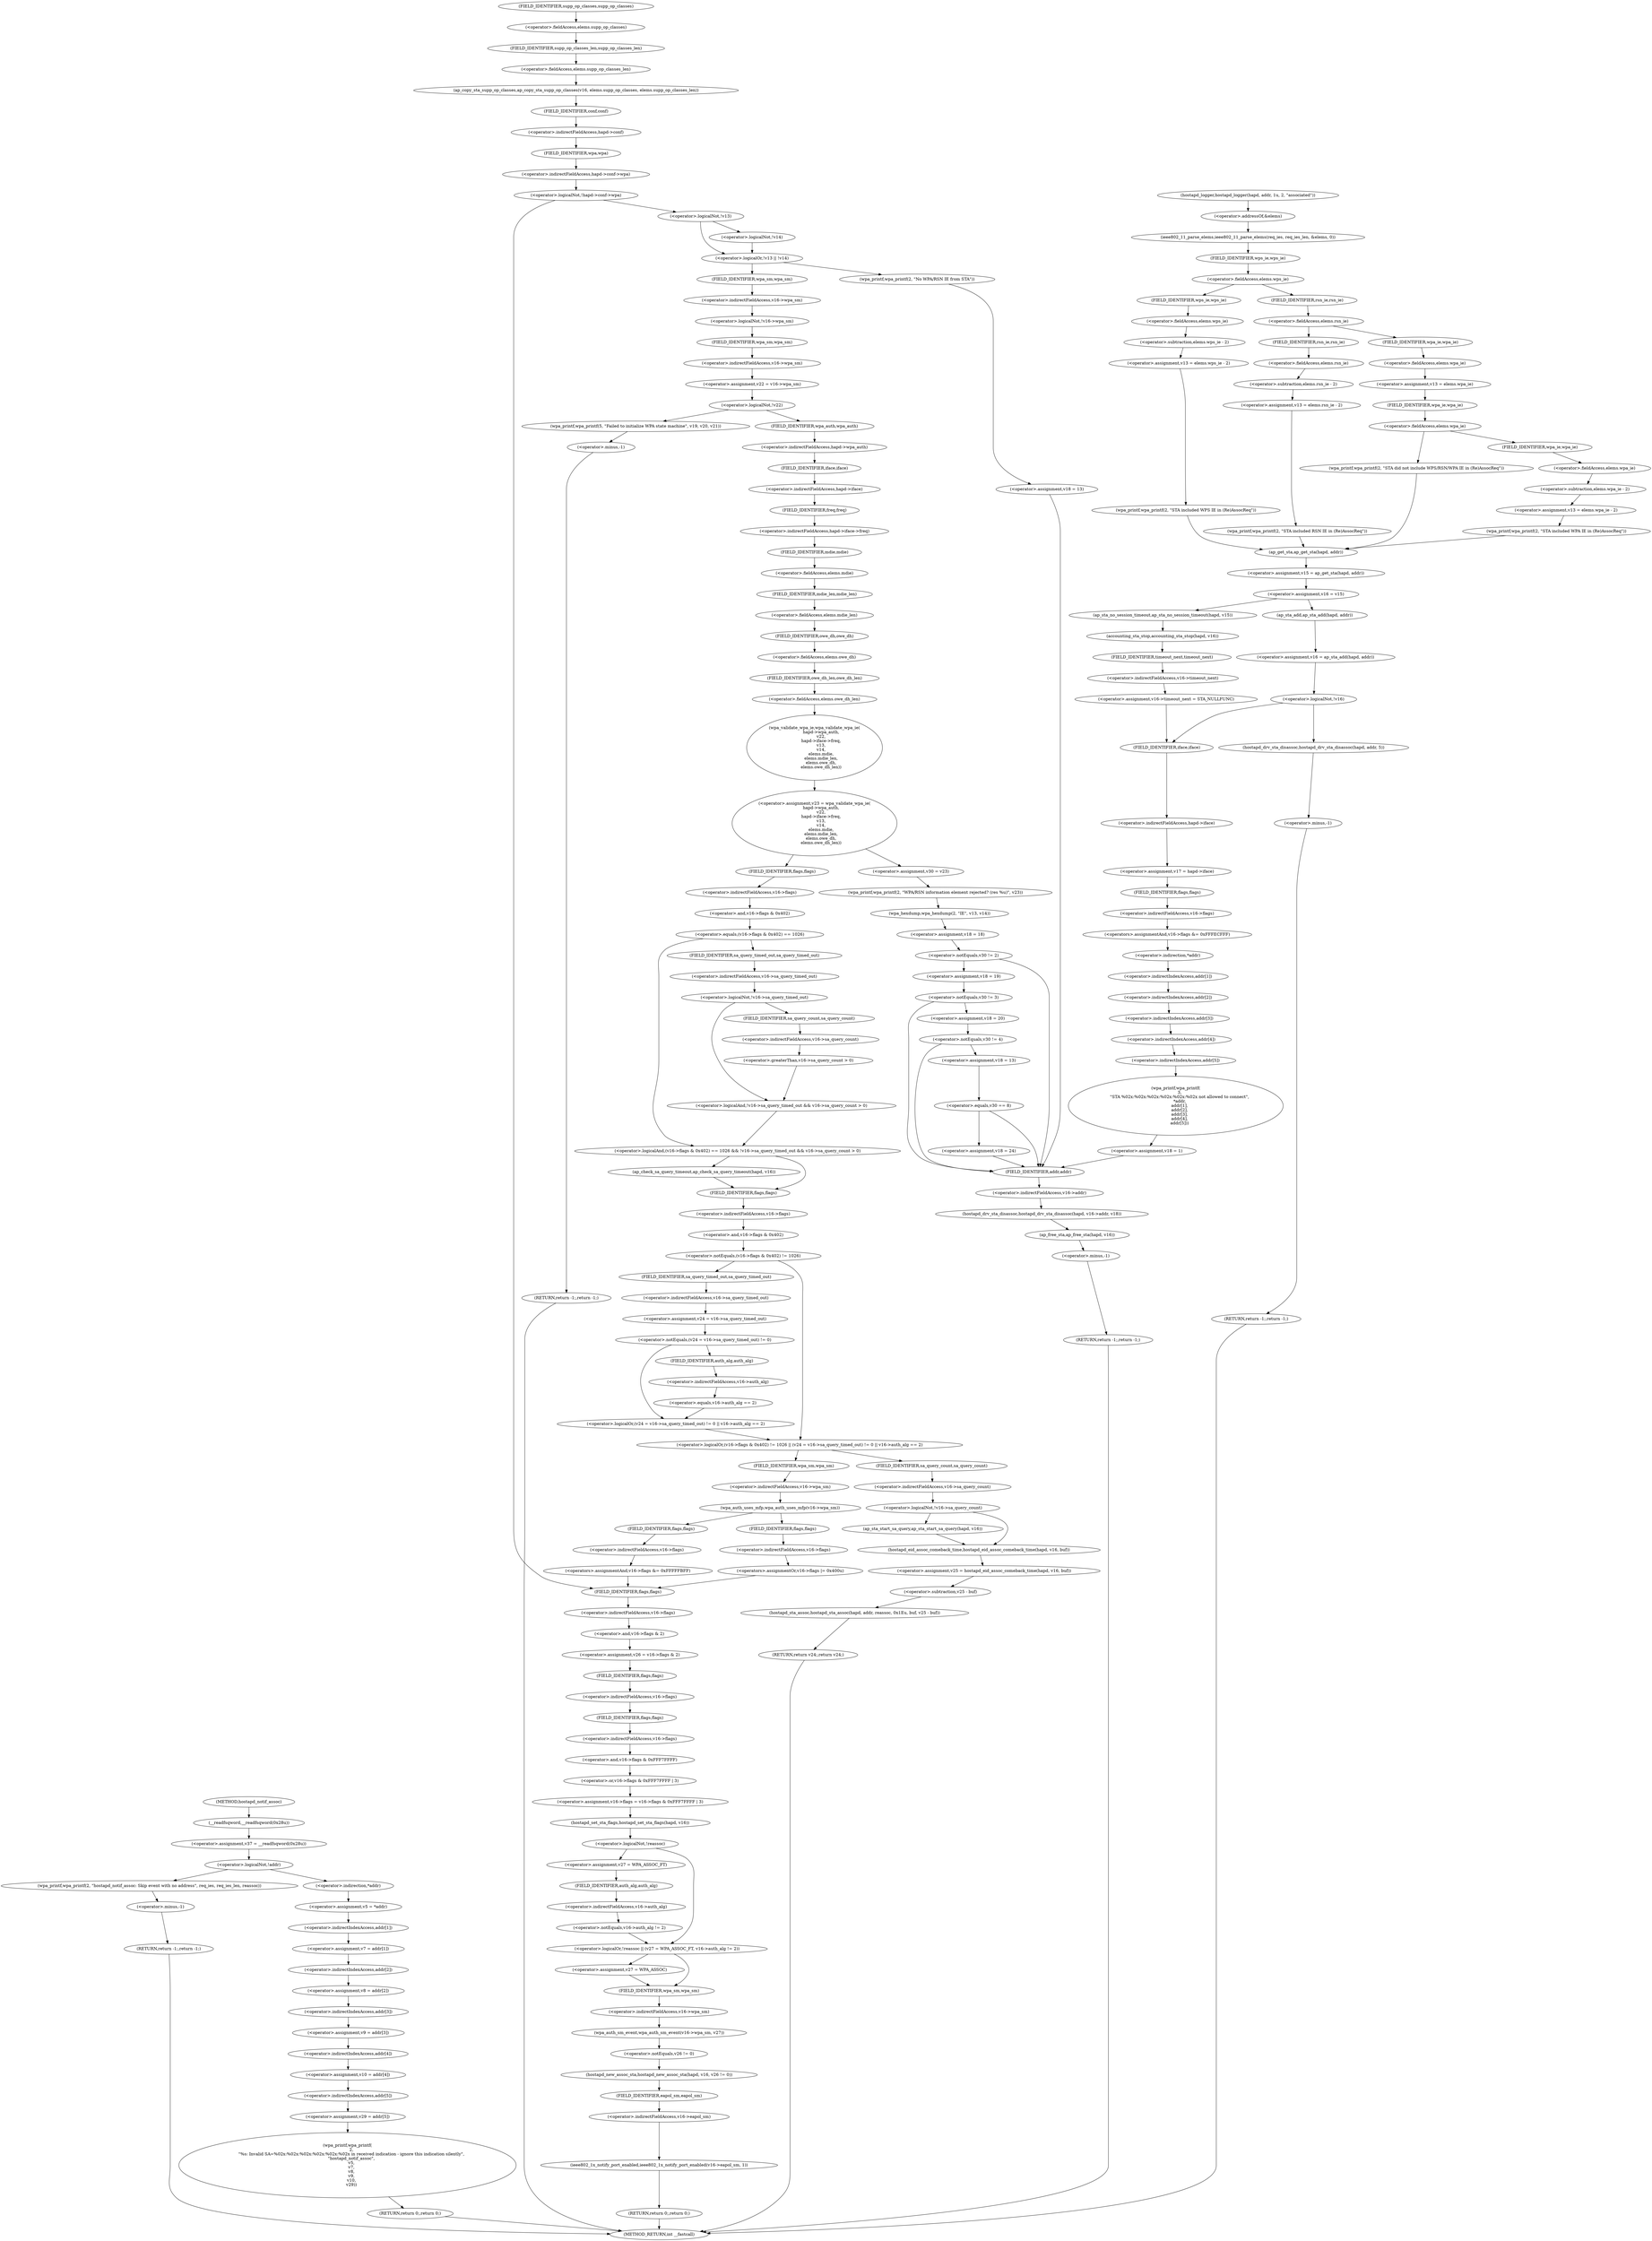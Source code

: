 digraph hostapd_notif_assoc {  
"1000164" [label = "(<operator>.assignment,v37 = __readfsqword(0x28u))" ]
"1000166" [label = "(__readfsqword,__readfsqword(0x28u))" ]
"1000169" [label = "(<operator>.logicalNot,!addr)" ]
"1000172" [label = "(wpa_printf,wpa_printf(2, \"hostapd_notif_assoc: Skip event with no address\", req_ies, req_ies_len, reassoc))" ]
"1000178" [label = "(RETURN,return -1;,return -1;)" ]
"1000179" [label = "(<operator>.minus,-1)" ]
"1000181" [label = "(<operator>.assignment,v5 = *addr)" ]
"1000183" [label = "(<operator>.indirection,*addr)" ]
"1000185" [label = "(<operator>.assignment,v7 = addr[1])" ]
"1000187" [label = "(<operator>.indirectIndexAccess,addr[1])" ]
"1000190" [label = "(<operator>.assignment,v8 = addr[2])" ]
"1000192" [label = "(<operator>.indirectIndexAccess,addr[2])" ]
"1000195" [label = "(<operator>.assignment,v9 = addr[3])" ]
"1000197" [label = "(<operator>.indirectIndexAccess,addr[3])" ]
"1000200" [label = "(<operator>.assignment,v10 = addr[4])" ]
"1000202" [label = "(<operator>.indirectIndexAccess,addr[4])" ]
"1000205" [label = "(<operator>.assignment,v29 = addr[5])" ]
"1000207" [label = "(<operator>.indirectIndexAccess,addr[5])" ]
"1000211" [label = "(wpa_printf,wpa_printf(\n      2,\n      \"%s: Invalid SA=%02x:%02x:%02x:%02x:%02x:%02x in received indication - ignore this indication silently\",\n      \"hostapd_notif_assoc\",\n      v5,\n      v7,\n      v8,\n      v9,\n      v10,\n      v29))" ]
"1000221" [label = "(RETURN,return 0;,return 0;)" ]
"1000223" [label = "(hostapd_logger,hostapd_logger(hapd, addr, 1u, 2, \"associated\"))" ]
"1000229" [label = "(ieee802_11_parse_elems,ieee802_11_parse_elems(req_ies, req_ies_len, &elems, 0))" ]
"1000232" [label = "(<operator>.addressOf,&elems)" ]
"1000236" [label = "(<operator>.fieldAccess,elems.wps_ie)" ]
"1000238" [label = "(FIELD_IDENTIFIER,wps_ie,wps_ie)" ]
"1000240" [label = "(<operator>.assignment,v13 = elems.wps_ie - 2)" ]
"1000242" [label = "(<operator>.subtraction,elems.wps_ie - 2)" ]
"1000243" [label = "(<operator>.fieldAccess,elems.wps_ie)" ]
"1000245" [label = "(FIELD_IDENTIFIER,wps_ie,wps_ie)" ]
"1000248" [label = "(wpa_printf,wpa_printf(2, \"STA included WPS IE in (Re)AssocReq\"))" ]
"1000253" [label = "(<operator>.fieldAccess,elems.rsn_ie)" ]
"1000255" [label = "(FIELD_IDENTIFIER,rsn_ie,rsn_ie)" ]
"1000257" [label = "(<operator>.assignment,v13 = elems.rsn_ie - 2)" ]
"1000259" [label = "(<operator>.subtraction,elems.rsn_ie - 2)" ]
"1000260" [label = "(<operator>.fieldAccess,elems.rsn_ie)" ]
"1000262" [label = "(FIELD_IDENTIFIER,rsn_ie,rsn_ie)" ]
"1000265" [label = "(wpa_printf,wpa_printf(2, \"STA included RSN IE in (Re)AssocReq\"))" ]
"1000270" [label = "(<operator>.assignment,v13 = elems.wpa_ie)" ]
"1000272" [label = "(<operator>.fieldAccess,elems.wpa_ie)" ]
"1000274" [label = "(FIELD_IDENTIFIER,wpa_ie,wpa_ie)" ]
"1000276" [label = "(<operator>.fieldAccess,elems.wpa_ie)" ]
"1000278" [label = "(FIELD_IDENTIFIER,wpa_ie,wpa_ie)" ]
"1000280" [label = "(<operator>.assignment,v13 = elems.wpa_ie - 2)" ]
"1000282" [label = "(<operator>.subtraction,elems.wpa_ie - 2)" ]
"1000283" [label = "(<operator>.fieldAccess,elems.wpa_ie)" ]
"1000285" [label = "(FIELD_IDENTIFIER,wpa_ie,wpa_ie)" ]
"1000288" [label = "(wpa_printf,wpa_printf(2, \"STA included WPA IE in (Re)AssocReq\"))" ]
"1000294" [label = "(wpa_printf,wpa_printf(2, \"STA did not include WPS/RSN/WPA IE in (Re)AssocReq\"))" ]
"1000297" [label = "(<operator>.assignment,v15 = ap_get_sta(hapd, addr))" ]
"1000299" [label = "(ap_get_sta,ap_get_sta(hapd, addr))" ]
"1000302" [label = "(<operator>.assignment,v16 = v15)" ]
"1000308" [label = "(ap_sta_no_session_timeout,ap_sta_no_session_timeout(hapd, v15))" ]
"1000311" [label = "(accounting_sta_stop,accounting_sta_stop(hapd, v16))" ]
"1000314" [label = "(<operator>.assignment,v16->timeout_next = STA_NULLFUNC)" ]
"1000315" [label = "(<operator>.indirectFieldAccess,v16->timeout_next)" ]
"1000317" [label = "(FIELD_IDENTIFIER,timeout_next,timeout_next)" ]
"1000321" [label = "(<operator>.assignment,v16 = ap_sta_add(hapd, addr))" ]
"1000323" [label = "(ap_sta_add,ap_sta_add(hapd, addr))" ]
"1000327" [label = "(<operator>.logicalNot,!v16)" ]
"1000330" [label = "(hostapd_drv_sta_disassoc,hostapd_drv_sta_disassoc(hapd, addr, 5))" ]
"1000334" [label = "(RETURN,return -1;,return -1;)" ]
"1000335" [label = "(<operator>.minus,-1)" ]
"1000337" [label = "(<operator>.assignment,v17 = hapd->iface)" ]
"1000339" [label = "(<operator>.indirectFieldAccess,hapd->iface)" ]
"1000341" [label = "(FIELD_IDENTIFIER,iface,iface)" ]
"1000342" [label = "(<operators>.assignmentAnd,v16->flags &= 0xFFFECFFF)" ]
"1000343" [label = "(<operator>.indirectFieldAccess,v16->flags)" ]
"1000345" [label = "(FIELD_IDENTIFIER,flags,flags)" ]
"1000348" [label = "(wpa_printf,wpa_printf(\n      3,\n      \"STA %02x:%02x:%02x:%02x:%02x:%02x not allowed to connect\",\n      *addr,\n      addr[1],\n      addr[2],\n      addr[3],\n      addr[4],\n      addr[5]))" ]
"1000351" [label = "(<operator>.indirection,*addr)" ]
"1000353" [label = "(<operator>.indirectIndexAccess,addr[1])" ]
"1000356" [label = "(<operator>.indirectIndexAccess,addr[2])" ]
"1000359" [label = "(<operator>.indirectIndexAccess,addr[3])" ]
"1000362" [label = "(<operator>.indirectIndexAccess,addr[4])" ]
"1000365" [label = "(<operator>.indirectIndexAccess,addr[5])" ]
"1000368" [label = "(<operator>.assignment,v18 = 1)" ]
"1000372" [label = "(hostapd_drv_sta_disassoc,hostapd_drv_sta_disassoc(hapd, v16->addr, v18))" ]
"1000374" [label = "(<operator>.indirectFieldAccess,v16->addr)" ]
"1000376" [label = "(FIELD_IDENTIFIER,addr,addr)" ]
"1000378" [label = "(ap_free_sta,ap_free_sta(hapd, v16))" ]
"1000381" [label = "(RETURN,return -1;,return -1;)" ]
"1000382" [label = "(<operator>.minus,-1)" ]
"1000384" [label = "(ap_copy_sta_supp_op_classes,ap_copy_sta_supp_op_classes(v16, elems.supp_op_classes, elems.supp_op_classes_len))" ]
"1000386" [label = "(<operator>.fieldAccess,elems.supp_op_classes)" ]
"1000388" [label = "(FIELD_IDENTIFIER,supp_op_classes,supp_op_classes)" ]
"1000389" [label = "(<operator>.fieldAccess,elems.supp_op_classes_len)" ]
"1000391" [label = "(FIELD_IDENTIFIER,supp_op_classes_len,supp_op_classes_len)" ]
"1000393" [label = "(<operator>.logicalNot,!hapd->conf->wpa)" ]
"1000394" [label = "(<operator>.indirectFieldAccess,hapd->conf->wpa)" ]
"1000395" [label = "(<operator>.indirectFieldAccess,hapd->conf)" ]
"1000397" [label = "(FIELD_IDENTIFIER,conf,conf)" ]
"1000398" [label = "(FIELD_IDENTIFIER,wpa,wpa)" ]
"1000401" [label = "(<operator>.assignment,v26 = v16->flags & 2)" ]
"1000403" [label = "(<operator>.and,v16->flags & 2)" ]
"1000404" [label = "(<operator>.indirectFieldAccess,v16->flags)" ]
"1000406" [label = "(FIELD_IDENTIFIER,flags,flags)" ]
"1000408" [label = "(<operator>.assignment,v16->flags = v16->flags & 0xFFF7FFFF | 3)" ]
"1000409" [label = "(<operator>.indirectFieldAccess,v16->flags)" ]
"1000411" [label = "(FIELD_IDENTIFIER,flags,flags)" ]
"1000412" [label = "(<operator>.or,v16->flags & 0xFFF7FFFF | 3)" ]
"1000413" [label = "(<operator>.and,v16->flags & 0xFFF7FFFF)" ]
"1000414" [label = "(<operator>.indirectFieldAccess,v16->flags)" ]
"1000416" [label = "(FIELD_IDENTIFIER,flags,flags)" ]
"1000419" [label = "(hostapd_set_sta_flags,hostapd_set_sta_flags(hapd, v16))" ]
"1000423" [label = "(<operator>.logicalOr,!reassoc || (v27 = WPA_ASSOC_FT, v16->auth_alg != 2))" ]
"1000424" [label = "(<operator>.logicalNot,!reassoc)" ]
"1000427" [label = "(<operator>.assignment,v27 = WPA_ASSOC_FT)" ]
"1000430" [label = "(<operator>.notEquals,v16->auth_alg != 2)" ]
"1000431" [label = "(<operator>.indirectFieldAccess,v16->auth_alg)" ]
"1000433" [label = "(FIELD_IDENTIFIER,auth_alg,auth_alg)" ]
"1000435" [label = "(<operator>.assignment,v27 = WPA_ASSOC)" ]
"1000438" [label = "(wpa_auth_sm_event,wpa_auth_sm_event(v16->wpa_sm, v27))" ]
"1000439" [label = "(<operator>.indirectFieldAccess,v16->wpa_sm)" ]
"1000441" [label = "(FIELD_IDENTIFIER,wpa_sm,wpa_sm)" ]
"1000443" [label = "(hostapd_new_assoc_sta,hostapd_new_assoc_sta(hapd, v16, v26 != 0))" ]
"1000446" [label = "(<operator>.notEquals,v26 != 0)" ]
"1000449" [label = "(ieee802_1x_notify_port_enabled,ieee802_1x_notify_port_enabled(v16->eapol_sm, 1))" ]
"1000450" [label = "(<operator>.indirectFieldAccess,v16->eapol_sm)" ]
"1000452" [label = "(FIELD_IDENTIFIER,eapol_sm,eapol_sm)" ]
"1000454" [label = "(RETURN,return 0;,return 0;)" ]
"1000457" [label = "(<operator>.logicalOr,!v13 || !v14)" ]
"1000458" [label = "(<operator>.logicalNot,!v13)" ]
"1000460" [label = "(<operator>.logicalNot,!v14)" ]
"1000463" [label = "(wpa_printf,wpa_printf(2, \"No WPA/RSN IE from STA\"))" ]
"1000466" [label = "(<operator>.assignment,v18 = 13)" ]
"1000471" [label = "(<operator>.logicalNot,!v16->wpa_sm)" ]
"1000472" [label = "(<operator>.indirectFieldAccess,v16->wpa_sm)" ]
"1000474" [label = "(FIELD_IDENTIFIER,wpa_sm,wpa_sm)" ]
"1000475" [label = "(<operator>.assignment,v22 = v16->wpa_sm)" ]
"1000477" [label = "(<operator>.indirectFieldAccess,v16->wpa_sm)" ]
"1000479" [label = "(FIELD_IDENTIFIER,wpa_sm,wpa_sm)" ]
"1000481" [label = "(<operator>.logicalNot,!v22)" ]
"1000484" [label = "(wpa_printf,wpa_printf(5, \"Failed to initialize WPA state machine\", v19, v20, v21))" ]
"1000490" [label = "(RETURN,return -1;,return -1;)" ]
"1000491" [label = "(<operator>.minus,-1)" ]
"1000493" [label = "(<operator>.assignment,v23 = wpa_validate_wpa_ie(\n          hapd->wpa_auth,\n          v22,\n          hapd->iface->freq,\n          v13,\n          v14,\n          elems.mdie,\n          elems.mdie_len,\n          elems.owe_dh,\n          elems.owe_dh_len))" ]
"1000495" [label = "(wpa_validate_wpa_ie,wpa_validate_wpa_ie(\n          hapd->wpa_auth,\n          v22,\n          hapd->iface->freq,\n          v13,\n          v14,\n          elems.mdie,\n          elems.mdie_len,\n          elems.owe_dh,\n          elems.owe_dh_len))" ]
"1000496" [label = "(<operator>.indirectFieldAccess,hapd->wpa_auth)" ]
"1000498" [label = "(FIELD_IDENTIFIER,wpa_auth,wpa_auth)" ]
"1000500" [label = "(<operator>.indirectFieldAccess,hapd->iface->freq)" ]
"1000501" [label = "(<operator>.indirectFieldAccess,hapd->iface)" ]
"1000503" [label = "(FIELD_IDENTIFIER,iface,iface)" ]
"1000504" [label = "(FIELD_IDENTIFIER,freq,freq)" ]
"1000507" [label = "(<operator>.fieldAccess,elems.mdie)" ]
"1000509" [label = "(FIELD_IDENTIFIER,mdie,mdie)" ]
"1000510" [label = "(<operator>.fieldAccess,elems.mdie_len)" ]
"1000512" [label = "(FIELD_IDENTIFIER,mdie_len,mdie_len)" ]
"1000513" [label = "(<operator>.fieldAccess,elems.owe_dh)" ]
"1000515" [label = "(FIELD_IDENTIFIER,owe_dh,owe_dh)" ]
"1000516" [label = "(<operator>.fieldAccess,elems.owe_dh_len)" ]
"1000518" [label = "(FIELD_IDENTIFIER,owe_dh_len,owe_dh_len)" ]
"1000522" [label = "(<operator>.assignment,v30 = v23)" ]
"1000525" [label = "(wpa_printf,wpa_printf(2, \"WPA/RSN information element rejected? (res %u)\", v23))" ]
"1000529" [label = "(wpa_hexdump,wpa_hexdump(2, \"IE\", v13, v14))" ]
"1000534" [label = "(<operator>.assignment,v18 = 18)" ]
"1000538" [label = "(<operator>.notEquals,v30 != 2)" ]
"1000542" [label = "(<operator>.assignment,v18 = 19)" ]
"1000546" [label = "(<operator>.notEquals,v30 != 3)" ]
"1000550" [label = "(<operator>.assignment,v18 = 20)" ]
"1000554" [label = "(<operator>.notEquals,v30 != 4)" ]
"1000558" [label = "(<operator>.assignment,v18 = 13)" ]
"1000562" [label = "(<operator>.equals,v30 == 8)" ]
"1000565" [label = "(<operator>.assignment,v18 = 24)" ]
"1000570" [label = "(<operator>.logicalAnd,(v16->flags & 0x402) == 1026 && !v16->sa_query_timed_out && v16->sa_query_count > 0)" ]
"1000571" [label = "(<operator>.equals,(v16->flags & 0x402) == 1026)" ]
"1000572" [label = "(<operator>.and,v16->flags & 0x402)" ]
"1000573" [label = "(<operator>.indirectFieldAccess,v16->flags)" ]
"1000575" [label = "(FIELD_IDENTIFIER,flags,flags)" ]
"1000578" [label = "(<operator>.logicalAnd,!v16->sa_query_timed_out && v16->sa_query_count > 0)" ]
"1000579" [label = "(<operator>.logicalNot,!v16->sa_query_timed_out)" ]
"1000580" [label = "(<operator>.indirectFieldAccess,v16->sa_query_timed_out)" ]
"1000582" [label = "(FIELD_IDENTIFIER,sa_query_timed_out,sa_query_timed_out)" ]
"1000583" [label = "(<operator>.greaterThan,v16->sa_query_count > 0)" ]
"1000584" [label = "(<operator>.indirectFieldAccess,v16->sa_query_count)" ]
"1000586" [label = "(FIELD_IDENTIFIER,sa_query_count,sa_query_count)" ]
"1000588" [label = "(ap_check_sa_query_timeout,ap_check_sa_query_timeout(hapd, v16))" ]
"1000592" [label = "(<operator>.logicalOr,(v16->flags & 0x402) != 1026 || (v24 = v16->sa_query_timed_out) != 0 || v16->auth_alg == 2)" ]
"1000593" [label = "(<operator>.notEquals,(v16->flags & 0x402) != 1026)" ]
"1000594" [label = "(<operator>.and,v16->flags & 0x402)" ]
"1000595" [label = "(<operator>.indirectFieldAccess,v16->flags)" ]
"1000597" [label = "(FIELD_IDENTIFIER,flags,flags)" ]
"1000600" [label = "(<operator>.logicalOr,(v24 = v16->sa_query_timed_out) != 0 || v16->auth_alg == 2)" ]
"1000601" [label = "(<operator>.notEquals,(v24 = v16->sa_query_timed_out) != 0)" ]
"1000602" [label = "(<operator>.assignment,v24 = v16->sa_query_timed_out)" ]
"1000604" [label = "(<operator>.indirectFieldAccess,v16->sa_query_timed_out)" ]
"1000606" [label = "(FIELD_IDENTIFIER,sa_query_timed_out,sa_query_timed_out)" ]
"1000608" [label = "(<operator>.equals,v16->auth_alg == 2)" ]
"1000609" [label = "(<operator>.indirectFieldAccess,v16->auth_alg)" ]
"1000611" [label = "(FIELD_IDENTIFIER,auth_alg,auth_alg)" ]
"1000615" [label = "(wpa_auth_uses_mfp,wpa_auth_uses_mfp(v16->wpa_sm))" ]
"1000616" [label = "(<operator>.indirectFieldAccess,v16->wpa_sm)" ]
"1000618" [label = "(FIELD_IDENTIFIER,wpa_sm,wpa_sm)" ]
"1000619" [label = "(<operators>.assignmentOr,v16->flags |= 0x400u)" ]
"1000620" [label = "(<operator>.indirectFieldAccess,v16->flags)" ]
"1000622" [label = "(FIELD_IDENTIFIER,flags,flags)" ]
"1000625" [label = "(<operators>.assignmentAnd,v16->flags &= 0xFFFFFBFF)" ]
"1000626" [label = "(<operator>.indirectFieldAccess,v16->flags)" ]
"1000628" [label = "(FIELD_IDENTIFIER,flags,flags)" ]
"1000632" [label = "(<operator>.logicalNot,!v16->sa_query_count)" ]
"1000633" [label = "(<operator>.indirectFieldAccess,v16->sa_query_count)" ]
"1000635" [label = "(FIELD_IDENTIFIER,sa_query_count,sa_query_count)" ]
"1000636" [label = "(ap_sta_start_sa_query,ap_sta_start_sa_query(hapd, v16))" ]
"1000639" [label = "(<operator>.assignment,v25 = hostapd_eid_assoc_comeback_time(hapd, v16, buf))" ]
"1000641" [label = "(hostapd_eid_assoc_comeback_time,hostapd_eid_assoc_comeback_time(hapd, v16, buf))" ]
"1000645" [label = "(hostapd_sta_assoc,hostapd_sta_assoc(hapd, addr, reassoc, 0x1Eu, buf, v25 - buf))" ]
"1000651" [label = "(<operator>.subtraction,v25 - buf)" ]
"1000654" [label = "(RETURN,return v24;,return v24;)" ]
"1000129" [label = "(METHOD,hostapd_notif_assoc)" ]
"1000656" [label = "(METHOD_RETURN,int __fastcall)" ]
  "1000164" -> "1000169" 
  "1000166" -> "1000164" 
  "1000169" -> "1000172" 
  "1000169" -> "1000183" 
  "1000172" -> "1000179" 
  "1000178" -> "1000656" 
  "1000179" -> "1000178" 
  "1000181" -> "1000187" 
  "1000183" -> "1000181" 
  "1000185" -> "1000192" 
  "1000187" -> "1000185" 
  "1000190" -> "1000197" 
  "1000192" -> "1000190" 
  "1000195" -> "1000202" 
  "1000197" -> "1000195" 
  "1000200" -> "1000207" 
  "1000202" -> "1000200" 
  "1000205" -> "1000211" 
  "1000207" -> "1000205" 
  "1000211" -> "1000221" 
  "1000221" -> "1000656" 
  "1000223" -> "1000232" 
  "1000229" -> "1000238" 
  "1000232" -> "1000229" 
  "1000236" -> "1000245" 
  "1000236" -> "1000255" 
  "1000238" -> "1000236" 
  "1000240" -> "1000248" 
  "1000242" -> "1000240" 
  "1000243" -> "1000242" 
  "1000245" -> "1000243" 
  "1000248" -> "1000299" 
  "1000253" -> "1000262" 
  "1000253" -> "1000274" 
  "1000255" -> "1000253" 
  "1000257" -> "1000265" 
  "1000259" -> "1000257" 
  "1000260" -> "1000259" 
  "1000262" -> "1000260" 
  "1000265" -> "1000299" 
  "1000270" -> "1000278" 
  "1000272" -> "1000270" 
  "1000274" -> "1000272" 
  "1000276" -> "1000285" 
  "1000276" -> "1000294" 
  "1000278" -> "1000276" 
  "1000280" -> "1000288" 
  "1000282" -> "1000280" 
  "1000283" -> "1000282" 
  "1000285" -> "1000283" 
  "1000288" -> "1000299" 
  "1000294" -> "1000299" 
  "1000297" -> "1000302" 
  "1000299" -> "1000297" 
  "1000302" -> "1000308" 
  "1000302" -> "1000323" 
  "1000308" -> "1000311" 
  "1000311" -> "1000317" 
  "1000314" -> "1000341" 
  "1000315" -> "1000314" 
  "1000317" -> "1000315" 
  "1000321" -> "1000327" 
  "1000323" -> "1000321" 
  "1000327" -> "1000330" 
  "1000327" -> "1000341" 
  "1000330" -> "1000335" 
  "1000334" -> "1000656" 
  "1000335" -> "1000334" 
  "1000337" -> "1000345" 
  "1000339" -> "1000337" 
  "1000341" -> "1000339" 
  "1000342" -> "1000351" 
  "1000343" -> "1000342" 
  "1000345" -> "1000343" 
  "1000348" -> "1000368" 
  "1000351" -> "1000353" 
  "1000353" -> "1000356" 
  "1000356" -> "1000359" 
  "1000359" -> "1000362" 
  "1000362" -> "1000365" 
  "1000365" -> "1000348" 
  "1000368" -> "1000376" 
  "1000372" -> "1000378" 
  "1000374" -> "1000372" 
  "1000376" -> "1000374" 
  "1000378" -> "1000382" 
  "1000381" -> "1000656" 
  "1000382" -> "1000381" 
  "1000384" -> "1000397" 
  "1000386" -> "1000391" 
  "1000388" -> "1000386" 
  "1000389" -> "1000384" 
  "1000391" -> "1000389" 
  "1000393" -> "1000406" 
  "1000393" -> "1000458" 
  "1000394" -> "1000393" 
  "1000395" -> "1000398" 
  "1000397" -> "1000395" 
  "1000398" -> "1000394" 
  "1000401" -> "1000411" 
  "1000403" -> "1000401" 
  "1000404" -> "1000403" 
  "1000406" -> "1000404" 
  "1000408" -> "1000419" 
  "1000409" -> "1000416" 
  "1000411" -> "1000409" 
  "1000412" -> "1000408" 
  "1000413" -> "1000412" 
  "1000414" -> "1000413" 
  "1000416" -> "1000414" 
  "1000419" -> "1000424" 
  "1000423" -> "1000435" 
  "1000423" -> "1000441" 
  "1000424" -> "1000423" 
  "1000424" -> "1000427" 
  "1000427" -> "1000433" 
  "1000430" -> "1000423" 
  "1000431" -> "1000430" 
  "1000433" -> "1000431" 
  "1000435" -> "1000441" 
  "1000438" -> "1000446" 
  "1000439" -> "1000438" 
  "1000441" -> "1000439" 
  "1000443" -> "1000452" 
  "1000446" -> "1000443" 
  "1000449" -> "1000454" 
  "1000450" -> "1000449" 
  "1000452" -> "1000450" 
  "1000454" -> "1000656" 
  "1000457" -> "1000463" 
  "1000457" -> "1000474" 
  "1000458" -> "1000457" 
  "1000458" -> "1000460" 
  "1000460" -> "1000457" 
  "1000463" -> "1000466" 
  "1000466" -> "1000376" 
  "1000471" -> "1000479" 
  "1000472" -> "1000471" 
  "1000474" -> "1000472" 
  "1000475" -> "1000481" 
  "1000477" -> "1000475" 
  "1000479" -> "1000477" 
  "1000481" -> "1000484" 
  "1000481" -> "1000498" 
  "1000484" -> "1000491" 
  "1000490" -> "1000656" 
  "1000491" -> "1000490" 
  "1000493" -> "1000522" 
  "1000493" -> "1000575" 
  "1000495" -> "1000493" 
  "1000496" -> "1000503" 
  "1000498" -> "1000496" 
  "1000500" -> "1000509" 
  "1000501" -> "1000504" 
  "1000503" -> "1000501" 
  "1000504" -> "1000500" 
  "1000507" -> "1000512" 
  "1000509" -> "1000507" 
  "1000510" -> "1000515" 
  "1000512" -> "1000510" 
  "1000513" -> "1000518" 
  "1000515" -> "1000513" 
  "1000516" -> "1000495" 
  "1000518" -> "1000516" 
  "1000522" -> "1000525" 
  "1000525" -> "1000529" 
  "1000529" -> "1000534" 
  "1000534" -> "1000538" 
  "1000538" -> "1000542" 
  "1000538" -> "1000376" 
  "1000542" -> "1000546" 
  "1000546" -> "1000550" 
  "1000546" -> "1000376" 
  "1000550" -> "1000554" 
  "1000554" -> "1000558" 
  "1000554" -> "1000376" 
  "1000558" -> "1000562" 
  "1000562" -> "1000565" 
  "1000562" -> "1000376" 
  "1000565" -> "1000376" 
  "1000570" -> "1000588" 
  "1000570" -> "1000597" 
  "1000571" -> "1000570" 
  "1000571" -> "1000582" 
  "1000572" -> "1000571" 
  "1000573" -> "1000572" 
  "1000575" -> "1000573" 
  "1000578" -> "1000570" 
  "1000579" -> "1000578" 
  "1000579" -> "1000586" 
  "1000580" -> "1000579" 
  "1000582" -> "1000580" 
  "1000583" -> "1000578" 
  "1000584" -> "1000583" 
  "1000586" -> "1000584" 
  "1000588" -> "1000597" 
  "1000592" -> "1000618" 
  "1000592" -> "1000635" 
  "1000593" -> "1000592" 
  "1000593" -> "1000606" 
  "1000594" -> "1000593" 
  "1000595" -> "1000594" 
  "1000597" -> "1000595" 
  "1000600" -> "1000592" 
  "1000601" -> "1000600" 
  "1000601" -> "1000611" 
  "1000602" -> "1000601" 
  "1000604" -> "1000602" 
  "1000606" -> "1000604" 
  "1000608" -> "1000600" 
  "1000609" -> "1000608" 
  "1000611" -> "1000609" 
  "1000615" -> "1000622" 
  "1000615" -> "1000628" 
  "1000616" -> "1000615" 
  "1000618" -> "1000616" 
  "1000619" -> "1000406" 
  "1000620" -> "1000619" 
  "1000622" -> "1000620" 
  "1000625" -> "1000406" 
  "1000626" -> "1000625" 
  "1000628" -> "1000626" 
  "1000632" -> "1000636" 
  "1000632" -> "1000641" 
  "1000633" -> "1000632" 
  "1000635" -> "1000633" 
  "1000636" -> "1000641" 
  "1000639" -> "1000651" 
  "1000641" -> "1000639" 
  "1000645" -> "1000654" 
  "1000651" -> "1000645" 
  "1000654" -> "1000656" 
  "1000129" -> "1000166" 
}
